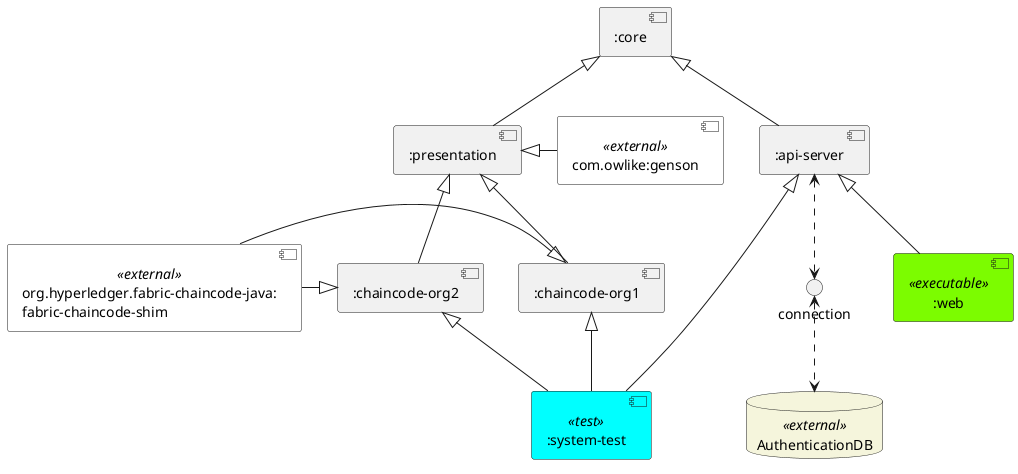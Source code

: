 @startuml system-package

skinparam component {
    BackgroundColor<<external>> White
    BackgroundColor<<test>> cyan
    BackgroundColor<<executable>> LawnGreen
}
skinparam DatabaseBackgroundColor Beige

[:core] as C0
[:presentation] as PS
[:chaincode-org1] as CH1
[:chaincode-org2] as CH2
[org.hyperledger.fabric-chaincode-java:\nfabric-chaincode-shim] as HFC <<external>>
[com.owlike:genson] as GS <<external>>

[:api-server] as API
[:system-test] as SYSTEST <<test>>
[:web] as WEBAPP <<executable>>
database AuthenticationDB<<external>>

C0 <|-- PS
GS -right-|> PS
PS <|-- CH1
PS <|-- CH2
HFC -right-|> CH1
HFC -right-|> CH2

C0 <|-- API
API <|-- SYSTEST
API <|-- WEBAPP
CH1 <|-- SYSTEST
CH2 <|--SYSTEST


AuthenticationDB <.up.> connection
connection <.up.> API

@enduml